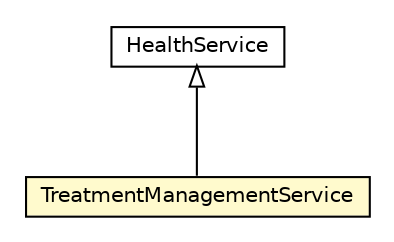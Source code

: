 #!/usr/local/bin/dot
#
# Class diagram 
# Generated by UMLGraph version R5_6-24-gf6e263 (http://www.umlgraph.org/)
#

digraph G {
	edge [fontname="Helvetica",fontsize=10,labelfontname="Helvetica",labelfontsize=10];
	node [fontname="Helvetica",fontsize=10,shape=plaintext];
	nodesep=0.25;
	ranksep=0.5;
	// org.universAAL.ontology.health.owl.services.TreatmentManagementService
	c367370 [label=<<table title="org.universAAL.ontology.health.owl.services.TreatmentManagementService" border="0" cellborder="1" cellspacing="0" cellpadding="2" port="p" bgcolor="lemonChiffon" href="./TreatmentManagementService.html">
		<tr><td><table border="0" cellspacing="0" cellpadding="1">
<tr><td align="center" balign="center"> TreatmentManagementService </td></tr>
		</table></td></tr>
		</table>>, URL="./TreatmentManagementService.html", fontname="Helvetica", fontcolor="black", fontsize=10.0];
	// org.universAAL.ontology.health.owl.services.HealthService
	c367371 [label=<<table title="org.universAAL.ontology.health.owl.services.HealthService" border="0" cellborder="1" cellspacing="0" cellpadding="2" port="p" href="./HealthService.html">
		<tr><td><table border="0" cellspacing="0" cellpadding="1">
<tr><td align="center" balign="center"> HealthService </td></tr>
		</table></td></tr>
		</table>>, URL="./HealthService.html", fontname="Helvetica", fontcolor="black", fontsize=10.0];
	//org.universAAL.ontology.health.owl.services.TreatmentManagementService extends org.universAAL.ontology.health.owl.services.HealthService
	c367371:p -> c367370:p [dir=back,arrowtail=empty];
}


